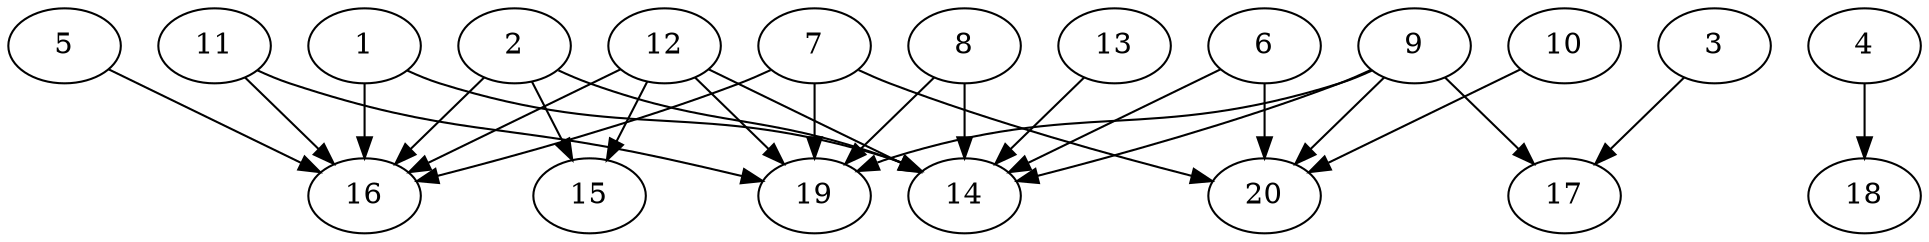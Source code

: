 // DAG automatically generated by daggen at Thu Oct  3 13:58:42 2019
// ./daggen --dot -n 20 --ccr 0.4 --fat 0.9 --regular 0.9 --density 0.5 --mindata 5242880 --maxdata 52428800 
digraph G {
  1 [size="33390080", alpha="0.18", expect_size="13356032"] 
  1 -> 14 [size ="13356032"]
  1 -> 16 [size ="13356032"]
  2 [size="92293120", alpha="0.08", expect_size="36917248"] 
  2 -> 14 [size ="36917248"]
  2 -> 15 [size ="36917248"]
  2 -> 16 [size ="36917248"]
  3 [size="65671680", alpha="0.10", expect_size="26268672"] 
  3 -> 17 [size ="26268672"]
  4 [size="52175360", alpha="0.20", expect_size="20870144"] 
  4 -> 18 [size ="20870144"]
  5 [size="40243200", alpha="0.11", expect_size="16097280"] 
  5 -> 16 [size ="16097280"]
  6 [size="92229120", alpha="0.18", expect_size="36891648"] 
  6 -> 14 [size ="36891648"]
  6 -> 20 [size ="36891648"]
  7 [size="18933760", alpha="0.19", expect_size="7573504"] 
  7 -> 16 [size ="7573504"]
  7 -> 19 [size ="7573504"]
  7 -> 20 [size ="7573504"]
  8 [size="91857920", alpha="0.14", expect_size="36743168"] 
  8 -> 14 [size ="36743168"]
  8 -> 19 [size ="36743168"]
  9 [size="95088640", alpha="0.13", expect_size="38035456"] 
  9 -> 14 [size ="38035456"]
  9 -> 17 [size ="38035456"]
  9 -> 19 [size ="38035456"]
  9 -> 20 [size ="38035456"]
  10 [size="24885760", alpha="0.17", expect_size="9954304"] 
  10 -> 20 [size ="9954304"]
  11 [size="70264320", alpha="0.15", expect_size="28105728"] 
  11 -> 16 [size ="28105728"]
  11 -> 19 [size ="28105728"]
  12 [size="58810880", alpha="0.04", expect_size="23524352"] 
  12 -> 14 [size ="23524352"]
  12 -> 15 [size ="23524352"]
  12 -> 16 [size ="23524352"]
  12 -> 19 [size ="23524352"]
  13 [size="103244800", alpha="0.02", expect_size="41297920"] 
  13 -> 14 [size ="41297920"]
  14 [size="43914240", alpha="0.02", expect_size="17565696"] 
  15 [size="41249280", alpha="0.08", expect_size="16499712"] 
  16 [size="106577920", alpha="0.18", expect_size="42631168"] 
  17 [size="92587520", alpha="0.12", expect_size="37035008"] 
  18 [size="87874560", alpha="0.19", expect_size="35149824"] 
  19 [size="49748480", alpha="0.13", expect_size="19899392"] 
  20 [size="125534720", alpha="0.02", expect_size="50213888"] 
}

